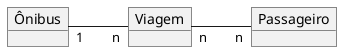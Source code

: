 @startuml mod07ima13
object "Ônibus" as on
object "Viagem" as vi
object "Passageiro" as pa
left to right direction
on "1"--"n" vi
vi "n"--"n" pa
@enduml